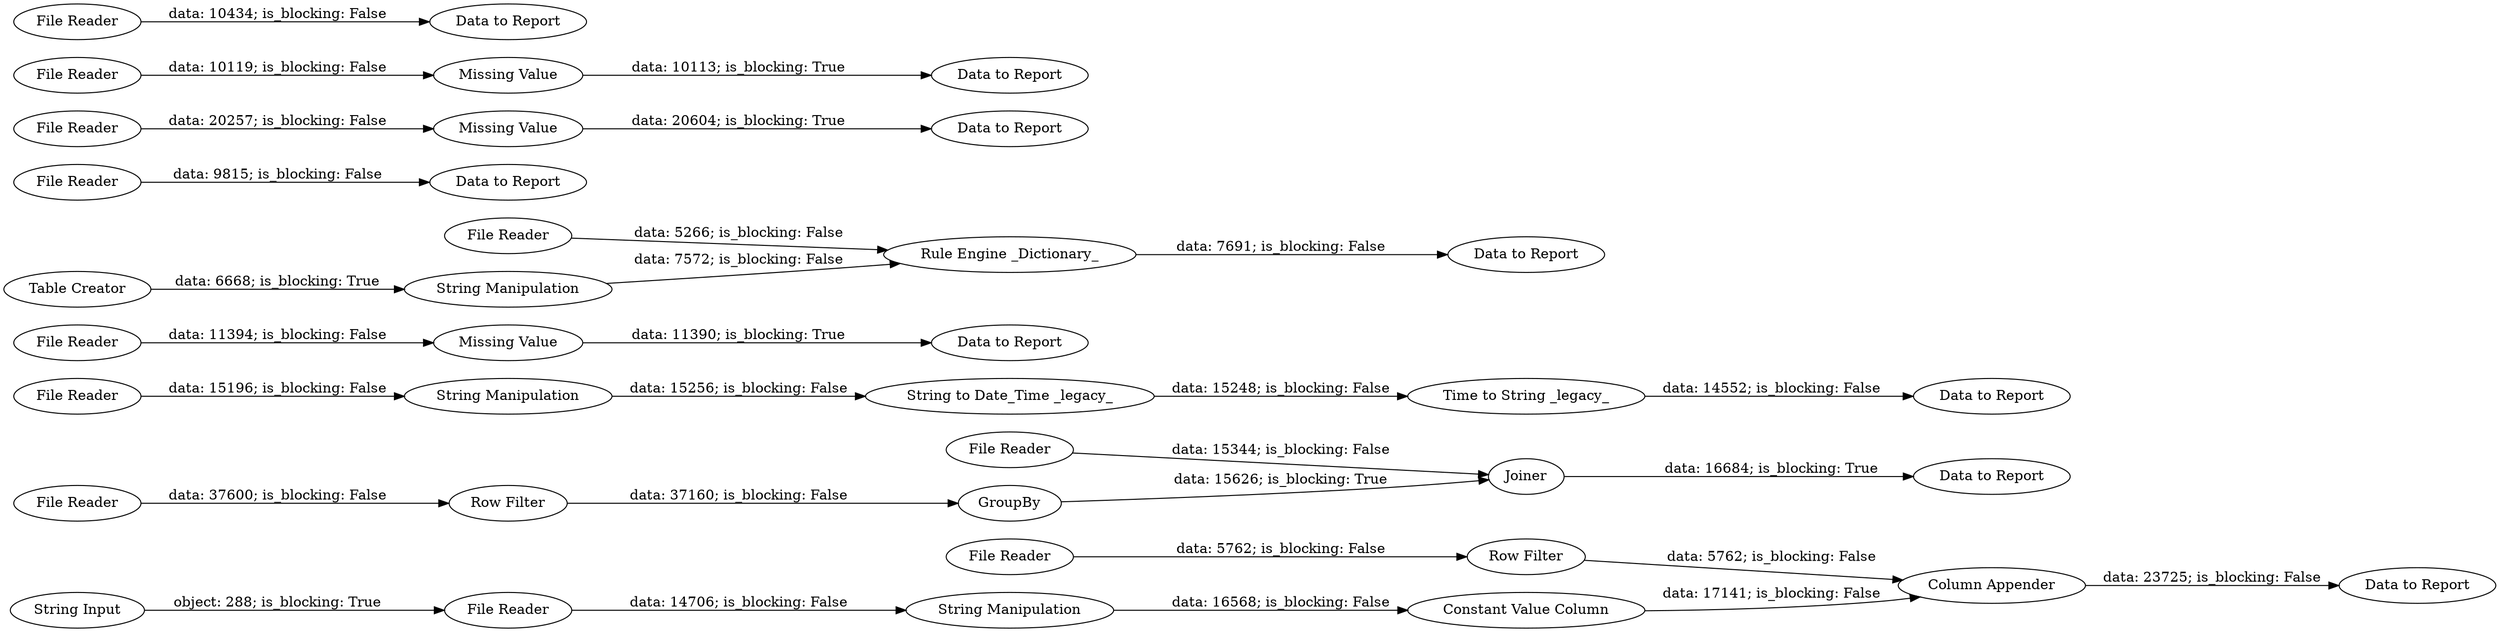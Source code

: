 digraph {
	"5712477366445779165_38" [label="String Manipulation"]
	"5712477366445779165_31" [label="Column Appender"]
	"-7334645728907978204_34" [label=GroupBy]
	"8797664656294016454_44" [label="Time to String _legacy_"]
	"8290849437353471671_21" [label="Data to Report"]
	"-7334645728907978204_33" [label="File Reader"]
	"9059473303084294760_47" [label="String Manipulation"]
	"5712477366445779165_12" [label="String Input"]
	"8797664656294016454_45" [label="String to Date_Time _legacy_"]
	"3658975935555718633_9" [label="Missing Value"]
	"8290849437353471671_15" [label="Data to Report"]
	"8290849437353471671_14" [label="Data to Report"]
	"5712477366445779165_13" [label="Constant Value Column"]
	"8290849437353471671_1" [label="File Reader"]
	"8797664656294016454_42" [label="String Manipulation"]
	"7485174406423427434_46" [label="Missing Value"]
	"-7334645728907978204_10" [label="File Reader"]
	"8290849437353471671_19" [label="Data to Report"]
	"8290849437353471671_24" [label="Data to Report"]
	"5712477366445779165_5" [label="File Reader"]
	"8290849437353471671_37" [label="Data to Report"]
	"9059473303084294760_6" [label="File Reader"]
	"8290849437353471671_20" [label="Data to Report"]
	"5102507622993774459_40" [label="Missing Value"]
	"8290849437353471671_18" [label="Data to Report"]
	"7485174406423427434_7" [label="File Reader"]
	"9059473303084294760_46" [label="Table Creator"]
	"-7334645728907978204_36" [label=Joiner]
	"-7334645728907978204_35" [label="Row Filter"]
	"3658975935555718633_8" [label="File Reader"]
	"5712477366445779165_2" [label="File Reader"]
	"8290849437353471671_16" [label="Data to Report"]
	"9059473303084294760_48" [label="Rule Engine _Dictionary_"]
	"8290849437353471671_4" [label="File Reader"]
	"5102507622993774459_3" [label="File Reader"]
	"5712477366445779165_39" [label="Row Filter"]
	"8797664656294016454_9" [label="File Reader"]
	"3658975935555718633_8" -> "3658975935555718633_9" [label="data: 11394; is_blocking: False"]
	"5712477366445779165_12" -> "5712477366445779165_2" [label="object: 288; is_blocking: True"]
	"9059473303084294760_47" -> "9059473303084294760_48" [label="data: 7572; is_blocking: False"]
	"7485174406423427434_7" -> "7485174406423427434_46" [label="data: 10119; is_blocking: False"]
	"5712477366445779165_13" -> "5712477366445779165_31" [label="data: 17141; is_blocking: False"]
	"5712477366445779165_2" -> "5712477366445779165_38" [label="data: 14706; is_blocking: False"]
	"8290849437353471671_1" -> "8290849437353471671_15" [label="data: 9815; is_blocking: False"]
	"8797664656294016454_45" -> "8797664656294016454_44" [label="data: 15248; is_blocking: False"]
	"5712477366445779165_38" -> "5712477366445779165_13" [label="data: 16568; is_blocking: False"]
	"9059473303084294760_6" -> "9059473303084294760_48" [label="data: 5266; is_blocking: False"]
	"9059473303084294760_48" -> "8290849437353471671_18" [label="data: 7691; is_blocking: False"]
	"7485174406423427434_46" -> "8290849437353471671_19" [label="data: 10113; is_blocking: True"]
	"8797664656294016454_9" -> "8797664656294016454_42" [label="data: 15196; is_blocking: False"]
	"8797664656294016454_42" -> "8797664656294016454_45" [label="data: 15256; is_blocking: False"]
	"5712477366445779165_5" -> "5712477366445779165_39" [label="data: 5762; is_blocking: False"]
	"-7334645728907978204_36" -> "8290849437353471671_37" [label="data: 16684; is_blocking: True"]
	"5712477366445779165_39" -> "5712477366445779165_31" [label="data: 5762; is_blocking: False"]
	"8797664656294016454_44" -> "8290849437353471671_24" [label="data: 14552; is_blocking: False"]
	"5712477366445779165_31" -> "8290849437353471671_20" [label="data: 23725; is_blocking: False"]
	"-7334645728907978204_10" -> "-7334645728907978204_36" [label="data: 15344; is_blocking: False"]
	"8290849437353471671_4" -> "8290849437353471671_16" [label="data: 10434; is_blocking: False"]
	"5102507622993774459_40" -> "8290849437353471671_14" [label="data: 20604; is_blocking: True"]
	"-7334645728907978204_35" -> "-7334645728907978204_34" [label="data: 37160; is_blocking: False"]
	"-7334645728907978204_34" -> "-7334645728907978204_36" [label="data: 15626; is_blocking: True"]
	"5102507622993774459_3" -> "5102507622993774459_40" [label="data: 20257; is_blocking: False"]
	"-7334645728907978204_33" -> "-7334645728907978204_35" [label="data: 37600; is_blocking: False"]
	"9059473303084294760_46" -> "9059473303084294760_47" [label="data: 6668; is_blocking: True"]
	"3658975935555718633_9" -> "8290849437353471671_21" [label="data: 11390; is_blocking: True"]
	rankdir=LR
}
